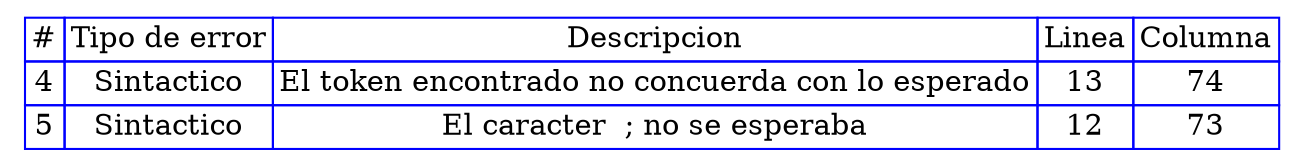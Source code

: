 digraph {

  tbl [

    shape=plaintext
    label=<
      <table border='0' cellborder='1' color='blue' cellspacing='0'>
        <tr><td>#</td><td>Tipo de error</td><td>Descripcion</td><td>Linea</td><td>Columna</td></tr><tr><td>4</td><td>Sintactico</td><td>El token encontrado no concuerda con lo esperado</td><td>13</td><td>74</td></tr>
<tr><td>5</td><td>Sintactico</td><td>El caracter  ; no se esperaba</td><td>12</td><td>73</td></tr>
</table>

    >];

}
